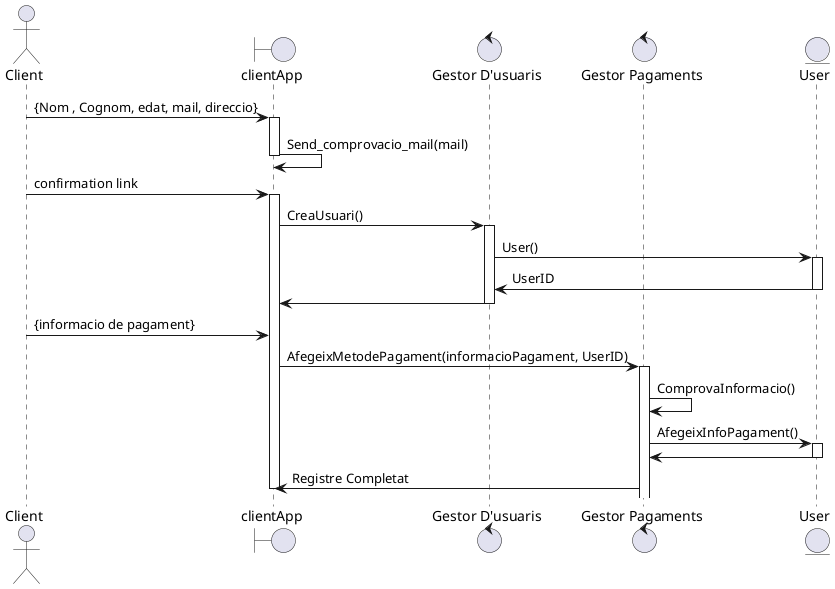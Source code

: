 @startuml
actor Client as c  
boundary clientApp as app  
control "Gestor D'usuaris" as g
control "Gestor Pagaments" as p 
entity User as u 

c -> app : {Nom , Cognom, edat, mail, direccio}
activate app 
app->app : Send_comprovacio_mail(mail)
deactivate app
c -> app : confirmation link
activate app
app -> g : CreaUsuari()
activate g 
g -> u : User()
activate u
u -> g : UserID 
deactivate u
g -> app 
deactivate g
c -> app: {informacio de pagament}
app -> p : AfegeixMetodePagament(informacioPagament, UserID)
activate p
p -> p : ComprovaInformacio()
p -> u : AfegeixInfoPagament()
activate u 
u -> p 
deactivate u 
p -> app : Registre Completat
deactivate app 




@enduml
